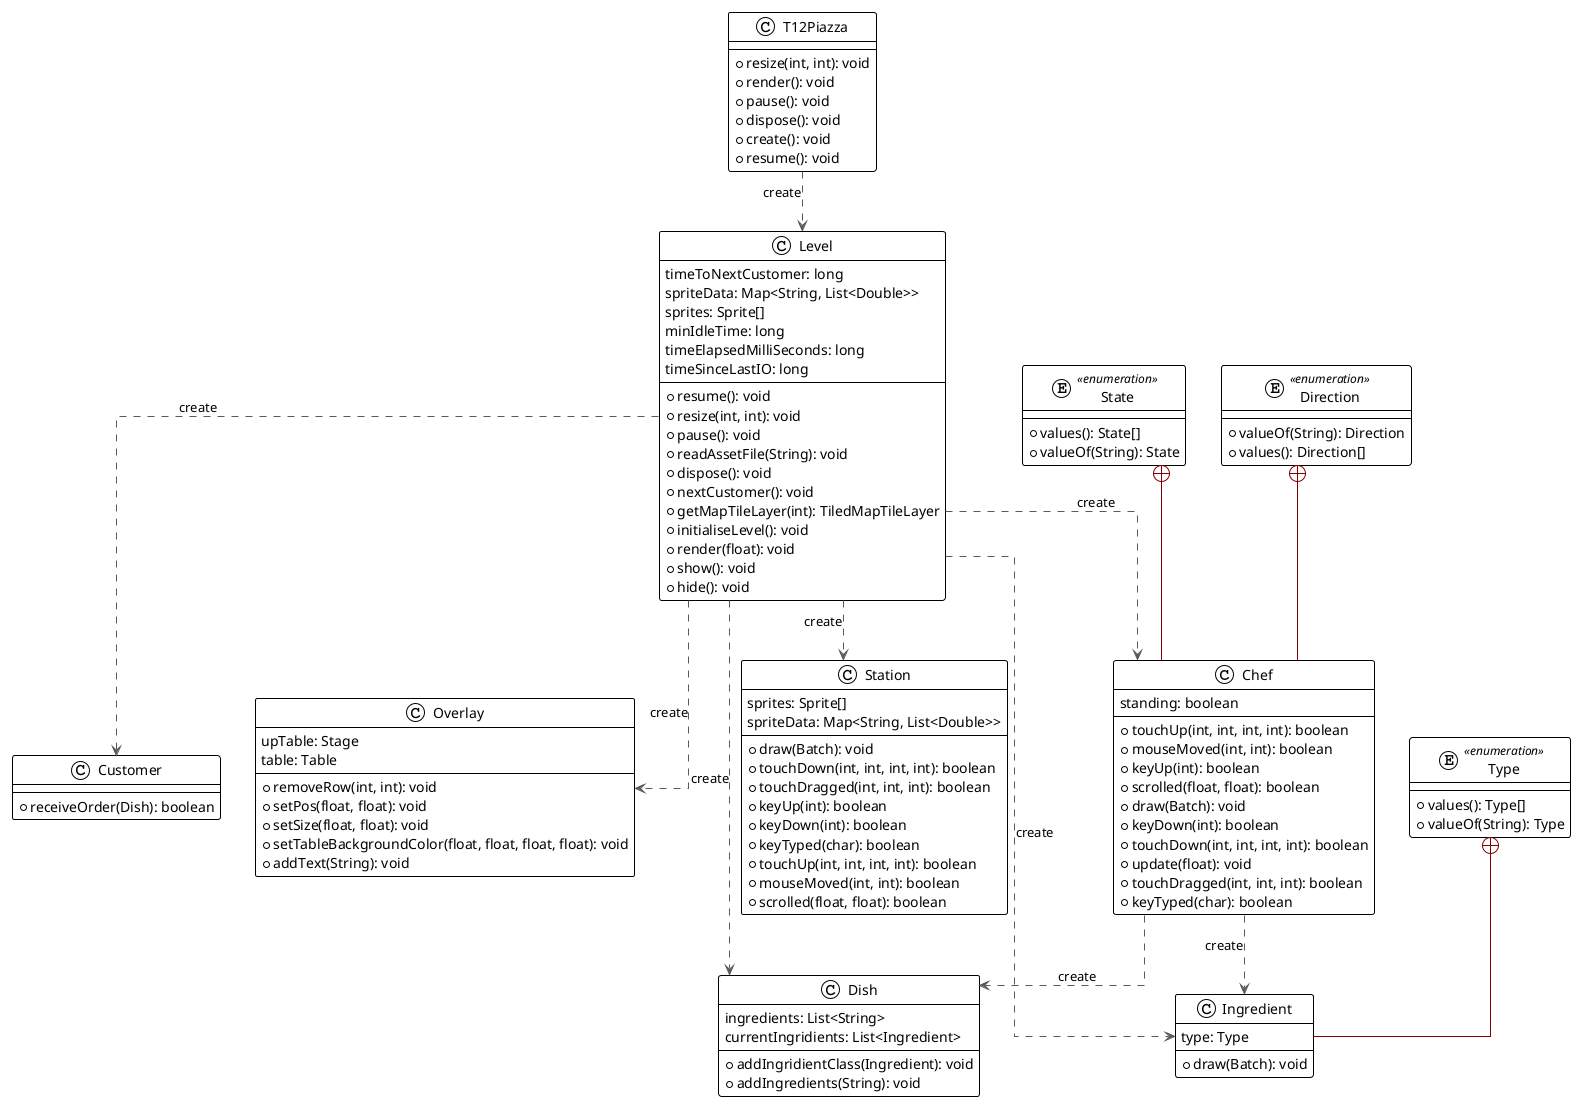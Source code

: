 @startuml

!theme plain
top to bottom direction
skinparam linetype ortho

class Chef {
  + touchUp(int, int, int, int): boolean
  + mouseMoved(int, int): boolean
  + keyUp(int): boolean
  + scrolled(float, float): boolean
  + draw(Batch): void
  + keyDown(int): boolean
  + touchDown(int, int, int, int): boolean
  + update(float): void
  + touchDragged(int, int, int): boolean
  + keyTyped(char): boolean
   standing: boolean
}
class Customer {
  + receiveOrder(Dish): boolean
}
enum Direction << enumeration >> {
  + valueOf(String): Direction
  + values(): Direction[]
}
class Dish {
  + addIngridientClass(Ingredient): void
  + addIngredients(String): void
   ingredients: List<String>
   currentIngridients: List<Ingredient>
}
class Ingredient {
  + draw(Batch): void
   type: Type
}
class Level {
  + resume(): void
  + resize(int, int): void
  + pause(): void
  + readAssetFile(String): void
  + dispose(): void
  + nextCustomer(): void
  + getMapTileLayer(int): TiledMapTileLayer
  + initialiseLevel(): void
  + render(float): void
  + show(): void
  + hide(): void
   timeToNextCustomer: long
   spriteData: Map<String, List<Double>>
   sprites: Sprite[]
   minIdleTime: long
   timeElapsedMilliSeconds: long
   timeSinceLastIO: long
}
class Overlay {
  + removeRow(int, int): void
  + setPos(float, float): void
  + setSize(float, float): void
  + setTableBackgroundColor(float, float, float, float): void
  + addText(String): void
   upTable: Stage
   table: Table
}
enum State << enumeration >> {
  + values(): State[]
  + valueOf(String): State
}
class Station {
  + draw(Batch): void
  + touchDown(int, int, int, int): boolean
  + touchDragged(int, int, int): boolean
  + keyUp(int): boolean
  + keyDown(int): boolean
  + keyTyped(char): boolean
  + touchUp(int, int, int, int): boolean
  + mouseMoved(int, int): boolean
  + scrolled(float, float): boolean
   sprites: Sprite[]
   spriteData: Map<String, List<Double>>
}
class T12Piazza {
  + resize(int, int): void
  + render(): void
  + pause(): void
  + dispose(): void
  + create(): void
  + resume(): void
}
enum Type << enumeration >> {
  + values(): Type[]
  + valueOf(String): Type
}

Chef        -[#595959,dashed]->  Dish       : "«create»"
Chef        -[#595959,dashed]->  Ingredient : "«create»"
Direction   +-[#820000,plain]-  Chef       
Level       -[#595959,dashed]->  Chef       : "«create»"
Level       -[#595959,dashed]->  Customer   : "«create»"
Level       -[#595959,dashed]->  Dish       : "«create»"
Level       -[#595959,dashed]->  Ingredient : "«create»"
Level       -[#595959,dashed]->  Overlay    : "«create»"
Level       -[#595959,dashed]->  Station    : "«create»"
State       +-[#820000,plain]-  Chef       
T12Piazza   -[#595959,dashed]->  Level      : "«create»"
Type        +-[#820000,plain]-  Ingredient 
@enduml
